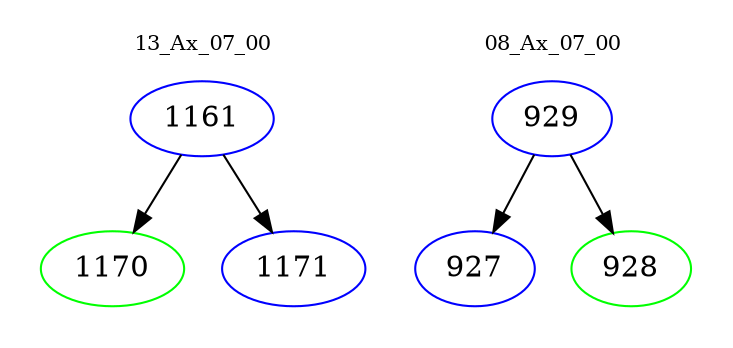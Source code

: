 digraph{
subgraph cluster_0 {
color = white
label = "13_Ax_07_00";
fontsize=10;
T0_1161 [label="1161", color="blue"]
T0_1161 -> T0_1170 [color="black"]
T0_1170 [label="1170", color="green"]
T0_1161 -> T0_1171 [color="black"]
T0_1171 [label="1171", color="blue"]
}
subgraph cluster_1 {
color = white
label = "08_Ax_07_00";
fontsize=10;
T1_929 [label="929", color="blue"]
T1_929 -> T1_927 [color="black"]
T1_927 [label="927", color="blue"]
T1_929 -> T1_928 [color="black"]
T1_928 [label="928", color="green"]
}
}

